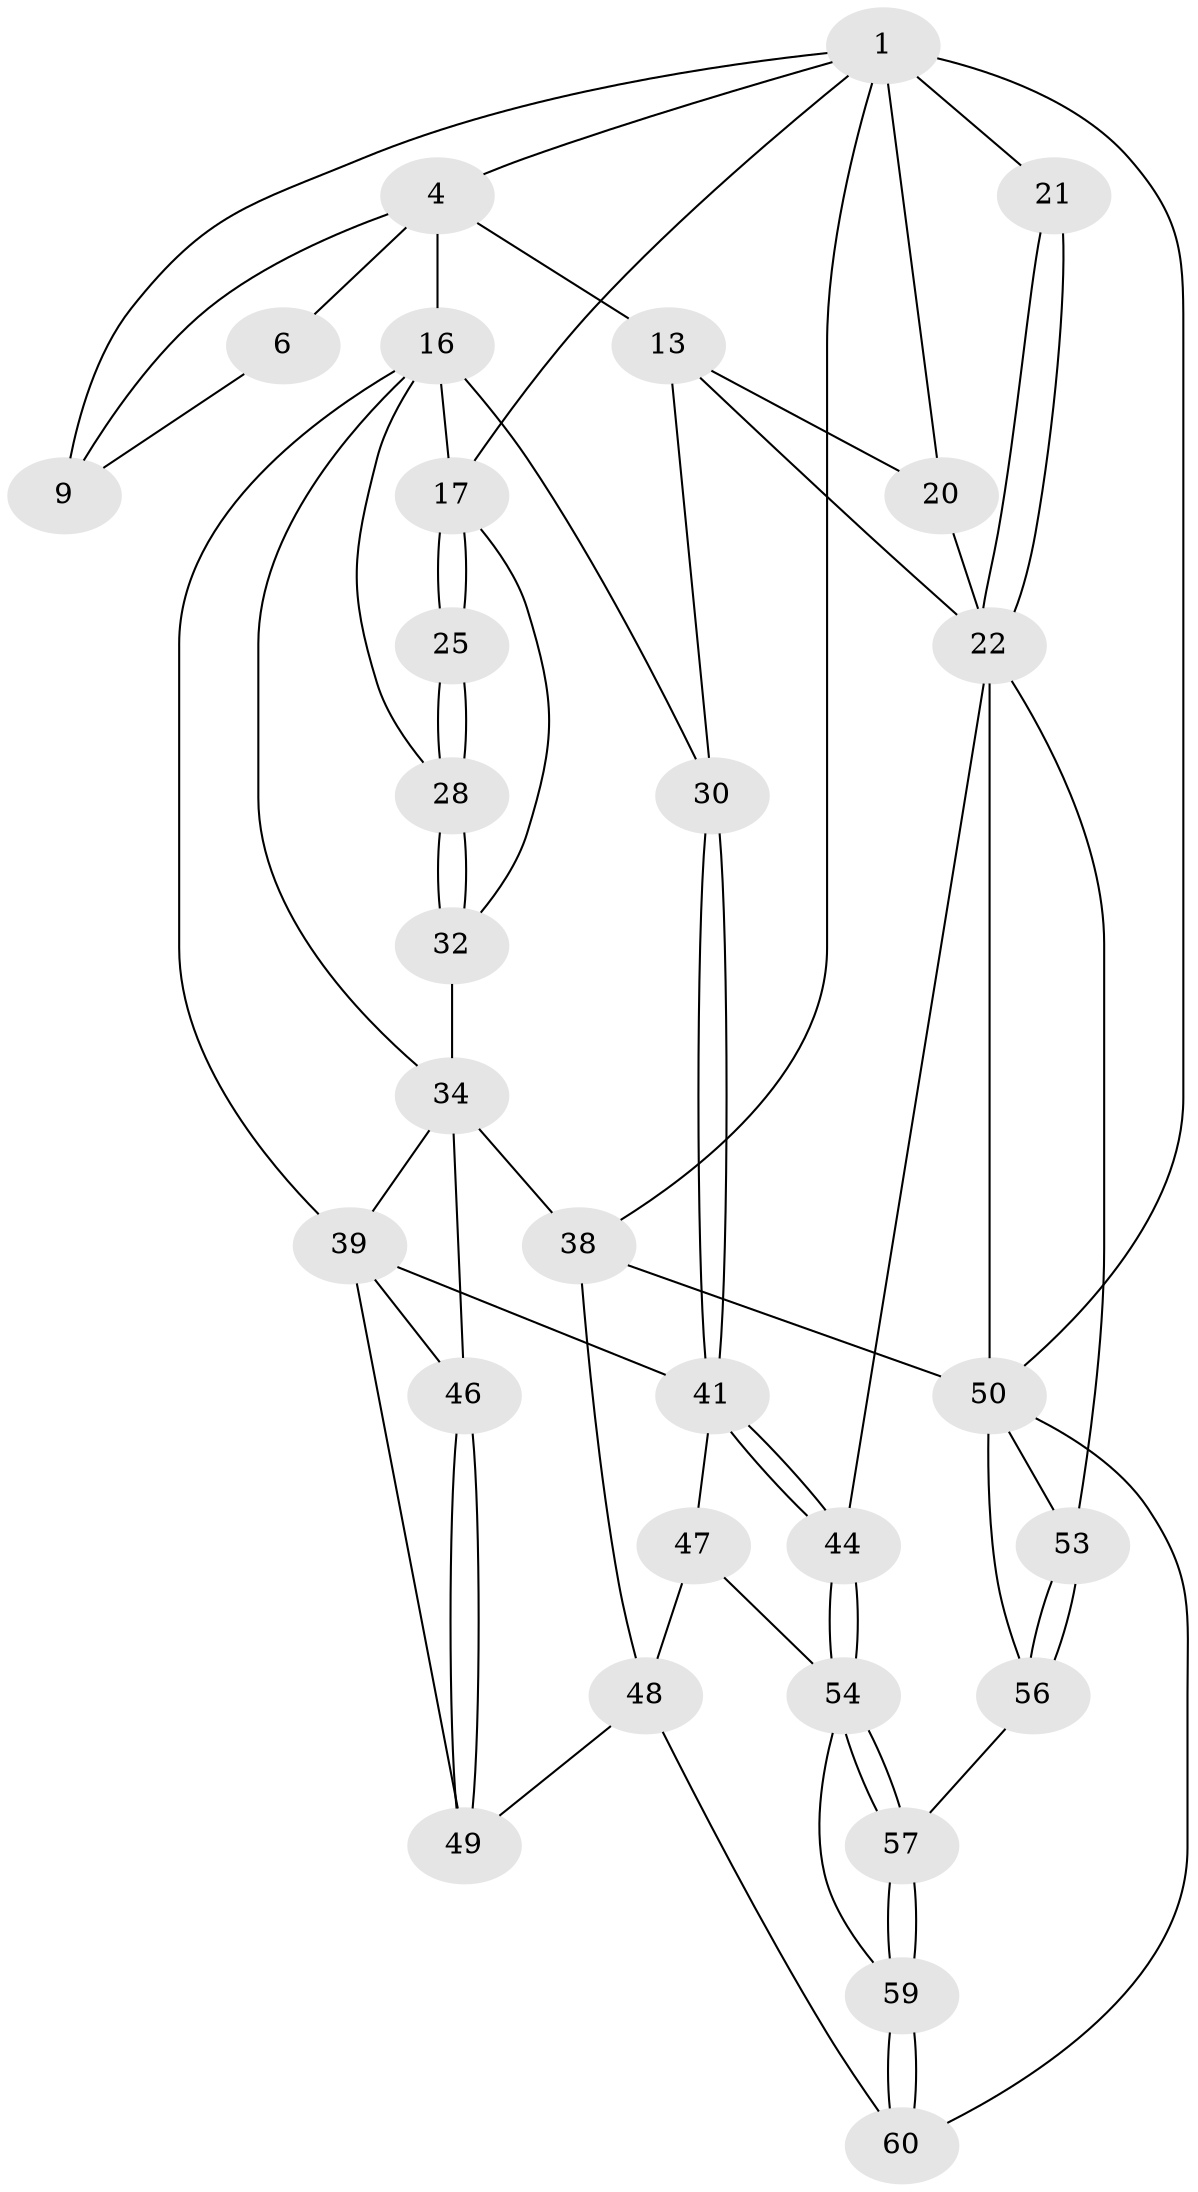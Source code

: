 // original degree distribution, {3: 0.03278688524590164, 5: 0.5245901639344263, 4: 0.2459016393442623, 6: 0.19672131147540983}
// Generated by graph-tools (version 1.1) at 2025/17/03/09/25 04:17:15]
// undirected, 30 vertices, 68 edges
graph export_dot {
graph [start="1"]
  node [color=gray90,style=filled];
  1 [pos="+1+0",super="+2+7"];
  4 [pos="+0.19729991030756852+0",super="+5+15"];
  6 [pos="+0.7447934685829163+0"];
  9 [pos="+0.8304586815995602+0.07436249952241795",super="+10+11"];
  13 [pos="+0.5693822796533633+0.17376318904118662",super="+14"];
  16 [pos="+0.21701520009286265+0.1139205426728172",super="+26"];
  17 [pos="+0.17614475649989242+0.13767650704883685",super="+18"];
  20 [pos="+0.8188336539149158+0.1127368360674092"];
  21 [pos="+1+0.22167106249401597"];
  22 [pos="+1+0.4191035694547472",super="+23"];
  25 [pos="+0.11970380164827824+0.19734165923211536"];
  28 [pos="+0.09951136974885044+0.25562110153325474"];
  30 [pos="+0.5351724147009358+0.23251530722985023"];
  32 [pos="+0+0.321470797408833"];
  34 [pos="+0.15445053524119146+0.40507493238792963",super="+35"];
  38 [pos="+0+1"];
  39 [pos="+0.3191456972426823+0.4920316370643618",super="+40"];
  41 [pos="+0.5228429059854423+0.4684917133805106",super="+42"];
  44 [pos="+0.7196148184401335+0.6015222965215874"];
  46 [pos="+0+0.7823259141026505"];
  47 [pos="+0.35931945643768864+0.6092054538461453"];
  48 [pos="+0.31942536510126096+0.6294394172610306",super="+58"];
  49 [pos="+0.2671154907389648+0.6341492151314209"];
  50 [pos="+1+0.797353565180894",super="+61+52+51"];
  53 [pos="+0.9114685635483445+0.7975629315692018"];
  54 [pos="+0.7122403912611707+0.6174303545314119",super="+55"];
  56 [pos="+0.8437156590865543+0.8955945848162674"];
  57 [pos="+0.6888829492450094+0.806802740605086"];
  59 [pos="+0.5149403025759665+0.9086005594996351"];
  60 [pos="+0.43859155688900897+1"];
  1 -- 50;
  1 -- 4;
  1 -- 21 [weight=2];
  1 -- 38;
  1 -- 17;
  1 -- 20;
  1 -- 9;
  4 -- 13 [weight=2];
  4 -- 6;
  4 -- 16;
  4 -- 9;
  6 -- 9;
  13 -- 20;
  13 -- 30;
  13 -- 22;
  16 -- 17;
  16 -- 34;
  16 -- 39;
  16 -- 28;
  16 -- 30;
  17 -- 25 [weight=2];
  17 -- 25;
  17 -- 32;
  20 -- 22;
  21 -- 22;
  21 -- 22;
  22 -- 50;
  22 -- 53;
  22 -- 44;
  25 -- 28;
  25 -- 28;
  28 -- 32;
  28 -- 32;
  30 -- 41;
  30 -- 41;
  32 -- 34;
  34 -- 38;
  34 -- 46;
  34 -- 39;
  38 -- 50;
  38 -- 48;
  39 -- 41;
  39 -- 49;
  39 -- 46;
  41 -- 44;
  41 -- 44;
  41 -- 47;
  44 -- 54;
  44 -- 54;
  46 -- 49;
  46 -- 49;
  47 -- 48;
  47 -- 54;
  48 -- 49;
  48 -- 60;
  50 -- 56;
  50 -- 60;
  50 -- 53;
  53 -- 56;
  53 -- 56;
  54 -- 57;
  54 -- 57;
  54 -- 59;
  56 -- 57;
  57 -- 59;
  57 -- 59;
  59 -- 60;
  59 -- 60;
}
